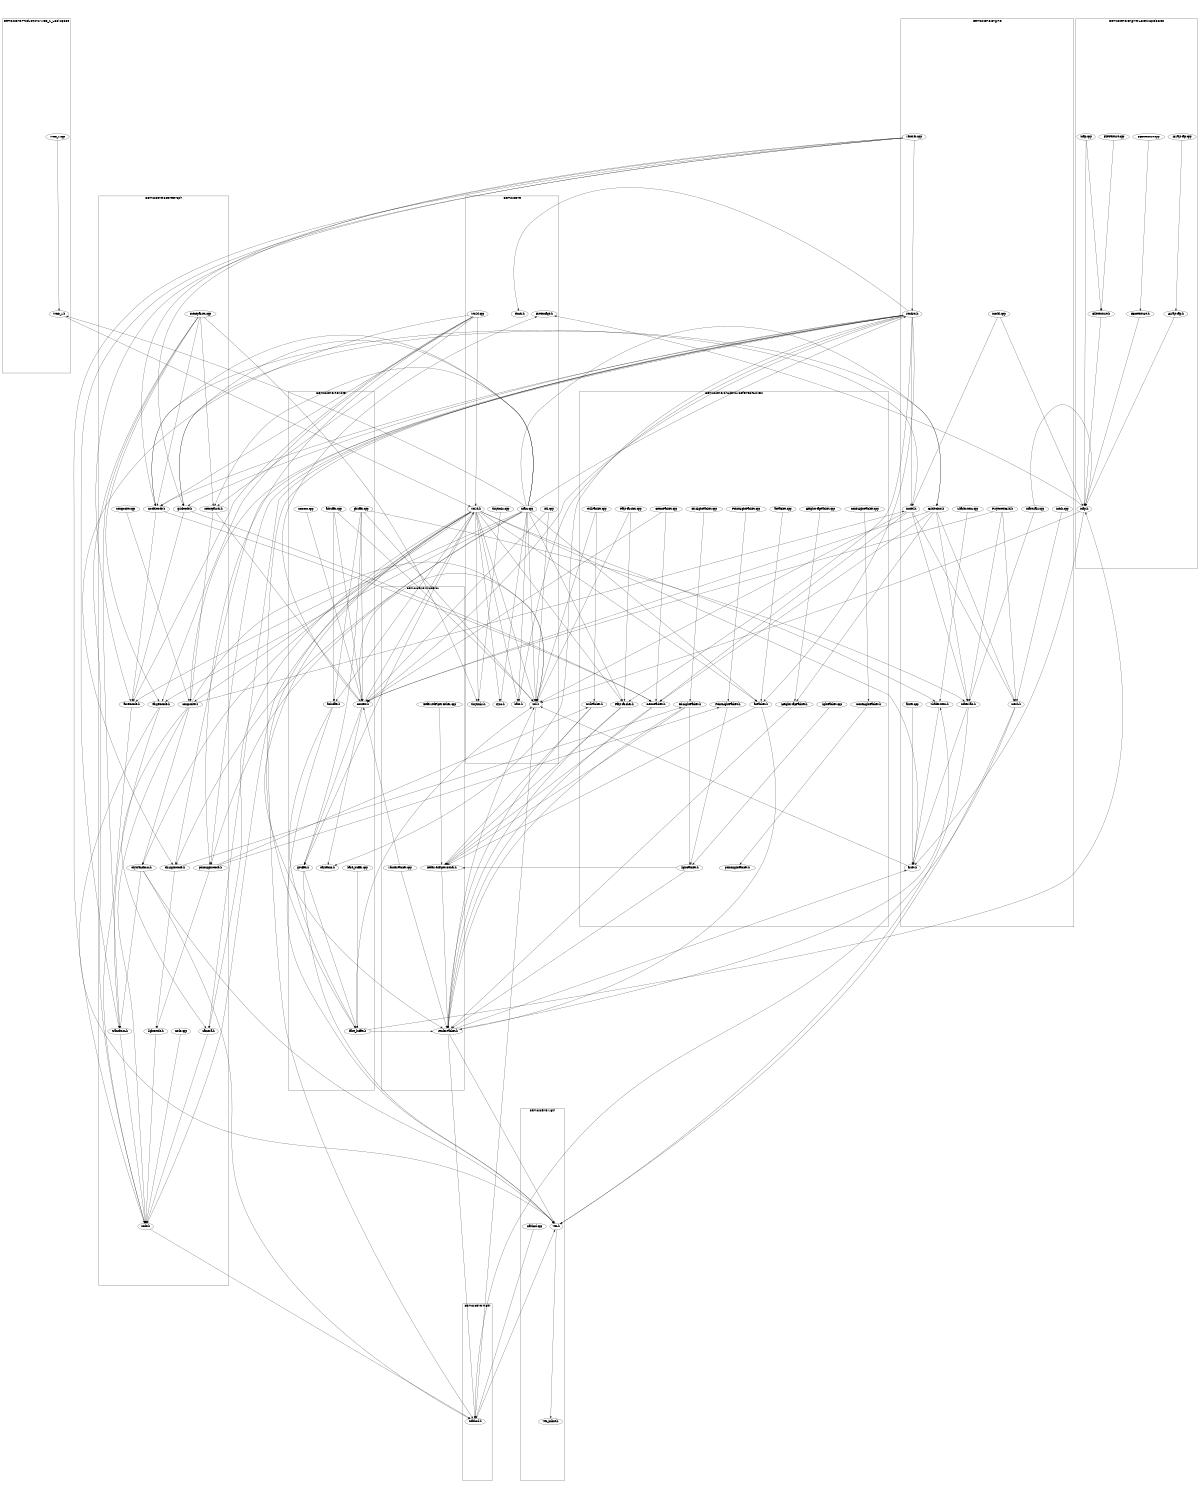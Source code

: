 digraph "source tree" {
    overlap=scale;
    size="8,10";
    ratio="fill";
    fontsize="16";
    fontname="Helvetica";
	clusterrank="local";
subgraph "clusterDemoscene" {
	label="Demoscene";
	"bass.h";
}
subgraph "clusterDemoscene" {
	label="Demoscene";
	"main.cpp";
}
subgraph "clusterDemoscene" {
	label="Demoscene";
	"sync.h";
}
subgraph "clusterDemoscene" {
	label="Demoscene";
	"main.cpp";
}
subgraph "clusterDemoscene" {
	label="Demoscene";
	"util.h";
}
subgraph "clusterDemoscene" {
	label="Demoscene";
	"main.cpp";
}
subgraph "clusterDemoscene/Engine" {
	label="Demoscene/Engine";
	"rendrer.h";
}
subgraph "clusterDemoscene" {
	label="Demoscene";
	"main.cpp";
}
subgraph "clusterDemoscene/Engine" {
	label="Demoscene/Engine";
	"GridPoints.h";
}
subgraph "clusterDemoscene" {
	label="Demoscene";
	"main.cpp";
}
subgraph "clusterDemoscene/SceneGraph" {
	label="Demoscene/SceneGraph";
	"gridNode.h";
}
subgraph "clusterDemoscene" {
	label="Demoscene";
	"main.cpp";
}
subgraph "clusterDemoscene/SceneGraph" {
	label="Demoscene/SceneGraph";
	"sceneparser.h";
}
subgraph "clusterDemoscene" {
	label="Demoscene";
	"main.cpp";
}
subgraph "clusterDemoscene/SceneGraph" {
	label="Demoscene/SceneGraph";
	"assetNode.h";
}
subgraph "clusterDemoscene" {
	label="Demoscene";
	"main.cpp";
}
subgraph "clusterDemoscene/SceneGraph" {
	label="Demoscene/SceneGraph";
	"modelNode.h";
}
subgraph "clusterDemoscene" {
	label="Demoscene";
	"main.cpp";
}
subgraph "clusterDemoscene/SceneGraph" {
	label="Demoscene/SceneGraph";
	"dirLightNode.h";
}
subgraph "clusterDemoscene" {
	label="Demoscene";
	"main.cpp";
}
subgraph "clusterDemoscene/SceneGraph" {
	label="Demoscene/SceneGraph";
	"pointLightNode.h";
}
subgraph "clusterDemoscene" {
	label="Demoscene";
	"main.cpp";
}
subgraph "clusterDemoscene/SceneGraph" {
	label="Demoscene/SceneGraph";
	"targetNode.h";
}
subgraph "clusterDemoscene" {
	label="Demoscene";
	"main.cpp";
}
subgraph "clusterDemoscene/ShaderFu/DeferredPackets" {
	label="Demoscene/ShaderFu/DeferredPackets";
	"aoPacket.h";
}
subgraph "clusterDemoscene" {
	label="Demoscene";
	"main.cpp";
}
subgraph "clusterDemoscene/ShaderFu/DeferredPackets" {
	label="Demoscene/ShaderFu/DeferredPackets";
	"RayMarcher.h";
}
subgraph "clusterDemoscene" {
	label="Demoscene";
	"main.cpp";
}
subgraph "clusterDemoscene/Productions/WCD_1_HackSpace" {
	label="Demoscene/Productions/WCD_1_HackSpace";
	"WCD_1.h";
}
subgraph "clusterDemoscene" {
	label="Demoscene";
	"main.cpp";
}
subgraph "clusterDemoscene" {
	label="Demoscene";
	"tinyxml2.h";
}
subgraph "clusterDemoscene" {
	label="Demoscene";
	"tinyxml2.cpp";
}
subgraph "clusterDemoscene" {
	label="Demoscene";
	"util.h";
}
subgraph "clusterDemoscene" {
	label="Demoscene";
	"util.cpp";
}
subgraph "clusterDemoscene/Rendrer" {
	label="Demoscene/Rendrer";
	"context.h";
}
subgraph "clusterDemoscene" {
	label="Demoscene";
	"util.cpp";
}
subgraph "clusterDemoscene/math" {
	label="Demoscene/math";
	"math3d.h";
}
subgraph "clusterDemoscene" {
	label="Demoscene";
	"util.h";
}
subgraph "clusterDemoscene" {
	label="Demoscene";
	"world.h";
}
subgraph "clusterDemoscene" {
	label="Demoscene";
	"world.cpp";
}
subgraph "clusterDemoscene/SceneGraph" {
	label="Demoscene/SceneGraph";
	"sceneparser.h";
}
subgraph "clusterDemoscene" {
	label="Demoscene";
	"world.cpp";
}
subgraph "clusterDemoscene/SceneGraph" {
	label="Demoscene/SceneGraph";
	"assetNode.h";
}
subgraph "clusterDemoscene" {
	label="Demoscene";
	"world.cpp";
}
subgraph "clusterDemoscene/SceneGraph" {
	label="Demoscene/SceneGraph";
	"modelNode.h";
}
subgraph "clusterDemoscene" {
	label="Demoscene";
	"world.cpp";
}
subgraph "clusterDemoscene/SceneGraph" {
	label="Demoscene/SceneGraph";
	"dirLightNode.h";
}
subgraph "clusterDemoscene" {
	label="Demoscene";
	"world.cpp";
}
subgraph "clusterDemoscene/SceneGraph" {
	label="Demoscene/SceneGraph";
	"pointLightNode.h";
}
subgraph "clusterDemoscene" {
	label="Demoscene";
	"world.cpp";
}
subgraph "clusterDemoscene/SceneGraph" {
	label="Demoscene/SceneGraph";
	"targetNode.h";
}
subgraph "clusterDemoscene" {
	label="Demoscene";
	"world.cpp";
}
subgraph "clusterDemoscene" {
	label="Demoscene";
	"bass.h";
}
subgraph "clusterDemoscene" {
	label="Demoscene";
	"world.h";
}
subgraph "clusterDemoscene" {
	label="Demoscene";
	"sync.h";
}
subgraph "clusterDemoscene" {
	label="Demoscene";
	"world.h";
}
subgraph "clusterDemoscene" {
	label="Demoscene";
	"util.h";
}
subgraph "clusterDemoscene" {
	label="Demoscene";
	"world.h";
}
subgraph "clusterDemoscene/Engine" {
	label="Demoscene/Engine";
	"asset.h";
}
subgraph "clusterDemoscene" {
	label="Demoscene";
	"world.h";
}
subgraph "clusterDemoscene/Rendrer" {
	label="Demoscene/Rendrer";
	"base_buffer.h";
}
subgraph "clusterDemoscene" {
	label="Demoscene";
	"world.h";
}
subgraph "clusterDemoscene/Rendrer" {
	label="Demoscene/Rendrer";
	"gbuffer.h";
}
subgraph "clusterDemoscene" {
	label="Demoscene";
	"world.h";
}
subgraph "clusterDemoscene/Rendrer" {
	label="Demoscene/Rendrer";
	"aobuffer.h";
}
subgraph "clusterDemoscene" {
	label="Demoscene";
	"world.h";
}
subgraph "clusterDemoscene/SceneGraph" {
	label="Demoscene/SceneGraph";
	"node.h";
}
subgraph "clusterDemoscene" {
	label="Demoscene";
	"world.h";
}
subgraph "clusterDemoscene/SceneGraph" {
	label="Demoscene/SceneGraph";
	"objTransform.h";
}
subgraph "clusterDemoscene" {
	label="Demoscene";
	"world.h";
}
subgraph "clusterDemoscene/SceneGraph" {
	label="Demoscene/SceneGraph";
	"camera.h";
}
subgraph "clusterDemoscene" {
	label="Demoscene";
	"world.h";
}
subgraph "clusterDemoscene/SceneGraph" {
	label="Demoscene/SceneGraph";
	"composite.h";
}
subgraph "clusterDemoscene" {
	label="Demoscene";
	"world.h";
}
subgraph "clusterDemoscene/ShaderFu" {
	label="Demoscene/ShaderFu";
	"renderPacket.h";
}
subgraph "clusterDemoscene" {
	label="Demoscene";
	"world.h";
}
subgraph "clusterDemoscene/ShaderFu/DeferredPackets" {
	label="Demoscene/ShaderFu/DeferredPackets";
	"aoPacket.h";
}
subgraph "clusterDemoscene" {
	label="Demoscene";
	"world.h";
}
subgraph "clusterDemoscene/ShaderFu/DeferredPackets" {
	label="Demoscene/ShaderFu/DeferredPackets";
	"RayMarcher.h";
}
subgraph "clusterDemoscene" {
	label="Demoscene";
	"world.h";
}
subgraph "clusterDemoscene/Engine" {
	label="Demoscene/Engine";
	"ShaderItem.h";
}
subgraph "clusterDemoscene" {
	label="Demoscene";
	"world.h";
}
subgraph "clusterDemoscene" {
	label="Demoscene";
	"tinyxml2.h";
}
subgraph "clusterDemoscene" {
	label="Demoscene";
	"world.h";
}
subgraph "clusterDemoscene/Engine" {
	label="Demoscene/Engine";
	"asset.h";
}
subgraph "clusterDemoscene/Engine" {
	label="Demoscene/Engine";
	"asset.cpp";
}
subgraph "clusterDemoscene" {
	label="Demoscene";
	"util.h";
}
subgraph "clusterDemoscene/Engine" {
	label="Demoscene/Engine";
	"asset.h";
}
subgraph "clusterDemoscene/Engine" {
	label="Demoscene/Engine";
	"mesh.h";
}
subgraph "clusterDemoscene/Engine" {
	label="Demoscene/Engine";
	"GridPoints.h";
}
subgraph "clusterDemoscene/Engine" {
	label="Demoscene/Engine";
	"materials.h";
}
subgraph "clusterDemoscene/Engine" {
	label="Demoscene/Engine";
	"GridPoints.h";
}
subgraph "clusterDemoscene/ShaderFu/DeferredPackets" {
	label="Demoscene/ShaderFu/DeferredPackets";
	"GeomPacket.h";
}
subgraph "clusterDemoscene/Engine" {
	label="Demoscene/Engine";
	"GridPoints.h";
}
subgraph "clusterDemoscene/ShaderFu/DeferredPackets" {
	label="Demoscene/ShaderFu/DeferredPackets";
	"HeightMapPacket.h";
}
subgraph "clusterDemoscene/Engine" {
	label="Demoscene/Engine";
	"GridPoints.h";
}
subgraph "clusterDemoscene/Rendrer" {
	label="Demoscene/Rendrer";
	"context.h";
}
subgraph "clusterDemoscene/Engine" {
	label="Demoscene/Engine";
	"GridPoints.h";
}
subgraph "clusterDemoscene/Engine" {
	label="Demoscene/Engine";
	"materials.h";
}
subgraph "clusterDemoscene/Engine" {
	label="Demoscene/Engine";
	"materials.cpp";
}
subgraph "clusterDemoscene/Engine/AssetMapClasses" {
	label="Demoscene/Engine/AssetMapClasses";
	"map.h";
}
subgraph "clusterDemoscene/Engine" {
	label="Demoscene/Engine";
	"materials.cpp";
}
subgraph "clusterDemoscene/Engine" {
	label="Demoscene/Engine";
	"asset.h";
}
subgraph "clusterDemoscene/Engine" {
	label="Demoscene/Engine";
	"materials.h";
}
subgraph "clusterDemoscene/Math" {
	label="Demoscene/Math";
	"vec.h";
}
subgraph "clusterDemoscene/Engine" {
	label="Demoscene/Engine";
	"materials.h";
}
subgraph "clusterDemoscene/Engine" {
	label="Demoscene/Engine";
	"mesh.h";
}
subgraph "clusterDemoscene/Engine" {
	label="Demoscene/Engine";
	"mesh.cpp";
}
subgraph "clusterDemoscene/Math" {
	label="Demoscene/Math";
	"vec.h";
}
subgraph "clusterDemoscene/Engine" {
	label="Demoscene/Engine";
	"mesh.h";
}
subgraph "clusterDemoscene/Math" {
	label="Demoscene/Math";
	"math3d.h";
}
subgraph "clusterDemoscene/Engine" {
	label="Demoscene/Engine";
	"mesh.h";
}
subgraph "clusterDemoscene/Engine" {
	label="Demoscene/Engine";
	"model.h";
}
subgraph "clusterDemoscene/Engine" {
	label="Demoscene/Engine";
	"model.cpp";
}
subgraph "clusterDemoscene/Engine/AssetMapClasses" {
	label="Demoscene/Engine/AssetMapClasses";
	"map.h";
}
subgraph "clusterDemoscene/Engine" {
	label="Demoscene/Engine";
	"model.cpp";
}
subgraph "clusterDemoscene/Engine" {
	label="Demoscene/Engine";
	"mesh.h";
}
subgraph "clusterDemoscene/Engine" {
	label="Demoscene/Engine";
	"model.h";
}
subgraph "clusterDemoscene/Engine" {
	label="Demoscene/Engine";
	"materials.h";
}
subgraph "clusterDemoscene/Engine" {
	label="Demoscene/Engine";
	"model.h";
}
subgraph "clusterDemoscene/ShaderFu/DeferredPackets" {
	label="Demoscene/ShaderFu/DeferredPackets";
	"GeomPacket.h";
}
subgraph "clusterDemoscene/Engine" {
	label="Demoscene/Engine";
	"model.h";
}
subgraph "clusterDemoscene" {
	label="Demoscene";
	"util.h";
}
subgraph "clusterDemoscene/Engine" {
	label="Demoscene/Engine";
	"model.h";
}
subgraph "clusterDemoscene/Engine" {
	label="Demoscene/Engine";
	"mesh.h";
}
subgraph "clusterDemoscene/Engine" {
	label="Demoscene/Engine";
	"ProjectedGrid.h";
}
subgraph "clusterDemoscene/Engine" {
	label="Demoscene/Engine";
	"materials.h";
}
subgraph "clusterDemoscene/Engine" {
	label="Demoscene/Engine";
	"ProjectedGrid.h";
}
subgraph "clusterDemoscene/Rendrer" {
	label="Demoscene/Rendrer";
	"context.h";
}
subgraph "clusterDemoscene/Engine" {
	label="Demoscene/Engine";
	"ProjectedGrid.h";
}
subgraph "clusterDemoscene/Engine" {
	label="Demoscene/Engine";
	"rendrer.h";
}
subgraph "clusterDemoscene/Engine" {
	label="Demoscene/Engine";
	"rendrer.cpp";
}
subgraph "clusterDemoscene/SceneGraph" {
	label="Demoscene/SceneGraph";
	"node.h";
}
subgraph "clusterDemoscene/Engine" {
	label="Demoscene/Engine";
	"rendrer.cpp";
}
subgraph "clusterDemoscene/SceneGraph" {
	label="Demoscene/SceneGraph";
	"transform.h";
}
subgraph "clusterDemoscene/Engine" {
	label="Demoscene/Engine";
	"rendrer.cpp";
}
subgraph "clusterDemoscene/SceneGraph" {
	label="Demoscene/SceneGraph";
	"assetNode.h";
}
subgraph "clusterDemoscene/Engine" {
	label="Demoscene/Engine";
	"rendrer.cpp";
}
subgraph "clusterDemoscene/SceneGraph" {
	label="Demoscene/SceneGraph";
	"modelNode.h";
}
subgraph "clusterDemoscene/Engine" {
	label="Demoscene/Engine";
	"rendrer.cpp";
}
subgraph "clusterDemoscene/SceneGraph" {
	label="Demoscene/SceneGraph";
	"gridNode.h";
}
subgraph "clusterDemoscene/Engine" {
	label="Demoscene/Engine";
	"rendrer.cpp";
}
subgraph "clusterDemoscene/SceneGraph" {
	label="Demoscene/SceneGraph";
	"composite.h";
}
subgraph "clusterDemoscene/Engine" {
	label="Demoscene/Engine";
	"rendrer.h";
}
subgraph "clusterDemoscene/SceneGraph" {
	label="Demoscene/SceneGraph";
	"camera.h";
}
subgraph "clusterDemoscene/Engine" {
	label="Demoscene/Engine";
	"rendrer.h";
}
subgraph "clusterDemoscene/Math" {
	label="Demoscene/Math";
	"math3d.h";
}
subgraph "clusterDemoscene/Engine" {
	label="Demoscene/Engine";
	"rendrer.h";
}
subgraph "clusterDemoscene/Rendrer" {
	label="Demoscene/Rendrer";
	"context.h";
}
subgraph "clusterDemoscene/Engine" {
	label="Demoscene/Engine";
	"rendrer.h";
}
subgraph "clusterDemoscene/Rendrer" {
	label="Demoscene/Rendrer";
	"callbacks.h";
}
subgraph "clusterDemoscene/Engine" {
	label="Demoscene/Engine";
	"rendrer.h";
}
subgraph "clusterDemoscene/SceneGraph" {
	label="Demoscene/SceneGraph";
	"modelNode.h";
}
subgraph "clusterDemoscene/Engine" {
	label="Demoscene/Engine";
	"rendrer.h";
}
subgraph "clusterDemoscene/SceneGraph" {
	label="Demoscene/SceneGraph";
	"gridNode.h";
}
subgraph "clusterDemoscene/Engine" {
	label="Demoscene/Engine";
	"rendrer.h";
}
subgraph "clusterDemoscene/SceneGraph" {
	label="Demoscene/SceneGraph";
	"pointLightNode.h";
}
subgraph "clusterDemoscene/Engine" {
	label="Demoscene/Engine";
	"rendrer.h";
}
subgraph "clusterDemoscene/SceneGraph" {
	label="Demoscene/SceneGraph";
	"dirLightNode.h";
}
subgraph "clusterDemoscene/Engine" {
	label="Demoscene/Engine";
	"rendrer.h";
}
subgraph "clusterDemoscene/Engine" {
	label="Demoscene/Engine";
	"model.h";
}
subgraph "clusterDemoscene/Engine" {
	label="Demoscene/Engine";
	"rendrer.h";
}
subgraph "clusterDemoscene" {
	label="Demoscene";
	"bass.h";
}
subgraph "clusterDemoscene/Engine" {
	label="Demoscene/Engine";
	"rendrer.h";
}
subgraph "clusterDemoscene" {
	label="Demoscene";
	"Timer.h";
}
subgraph "clusterDemoscene/Engine" {
	label="Demoscene/Engine";
	"rendrer.h";
}
subgraph "clusterDemoscene/ShaderFu/DeferredPackets" {
	label="Demoscene/ShaderFu/DeferredPackets";
	"aoPacket.h";
}
subgraph "clusterDemoscene/Engine" {
	label="Demoscene/Engine";
	"rendrer.h";
}
subgraph "clusterDemoscene/ShaderFu/DeferredPackets" {
	label="Demoscene/ShaderFu/DeferredPackets";
	"RayMarcher.h";
}
subgraph "clusterDemoscene/Engine" {
	label="Demoscene/Engine";
	"rendrer.h";
}
subgraph "clusterDemoscene/Engine" {
	label="Demoscene/Engine";
	"ShaderItem.h";
}
subgraph "clusterDemoscene/Engine" {
	label="Demoscene/Engine";
	"ShaderItem.cpp";
}
subgraph "clusterDemoscene/Engine" {
	label="Demoscene/Engine";
	"asset.h";
}
subgraph "clusterDemoscene/Engine" {
	label="Demoscene/Engine";
	"ShaderItem.h";
}
subgraph "clusterDemoscene/Engine/AssetMapClasses" {
	label="Demoscene/Engine/AssetMapClasses";
	"ArrayMap.h";
}
subgraph "clusterDemoscene/Engine/AssetMapClasses" {
	label="Demoscene/Engine/AssetMapClasses";
	"ArrayMap.cpp";
}
subgraph "clusterDemoscene/Engine/AssetMapClasses" {
	label="Demoscene/Engine/AssetMapClasses";
	"map.h";
}
subgraph "clusterDemoscene/Engine/AssetMapClasses" {
	label="Demoscene/Engine/AssetMapClasses";
	"ArrayMap.h";
}
subgraph "clusterDemoscene/Engine/AssetMapClasses" {
	label="Demoscene/Engine/AssetMapClasses";
	"FBOTexture.h";
}
subgraph "clusterDemoscene/Engine/AssetMapClasses" {
	label="Demoscene/Engine/AssetMapClasses";
	"FBOTexture.cpp";
}
subgraph "clusterDemoscene/Engine/AssetMapClasses" {
	label="Demoscene/Engine/AssetMapClasses";
	"map.h";
}
subgraph "clusterDemoscene/Engine/AssetMapClasses" {
	label="Demoscene/Engine/AssetMapClasses";
	"FBOTexture.h";
}
subgraph "clusterDemoscene/Engine/AssetMapClasses" {
	label="Demoscene/Engine/AssetMapClasses";
	"FileTexture.h";
}
subgraph "clusterDemoscene/Engine/AssetMapClasses" {
	label="Demoscene/Engine/AssetMapClasses";
	"FileTexture.cpp";
}
subgraph "clusterDemoscene/Engine/AssetMapClasses" {
	label="Demoscene/Engine/AssetMapClasses";
	"map.h";
}
subgraph "clusterDemoscene/Engine/AssetMapClasses" {
	label="Demoscene/Engine/AssetMapClasses";
	"FileTexture.h";
}
subgraph "clusterDemoscene/Engine/AssetMapClasses" {
	label="Demoscene/Engine/AssetMapClasses";
	"map.h";
}
subgraph "clusterDemoscene/Engine/AssetMapClasses" {
	label="Demoscene/Engine/AssetMapClasses";
	"map.cpp";
}
subgraph "clusterDemoscene/Engine/AssetMapClasses" {
	label="Demoscene/Engine/AssetMapClasses";
	"FileTexture.h";
}
subgraph "clusterDemoscene/Engine/AssetMapClasses" {
	label="Demoscene/Engine/AssetMapClasses";
	"map.cpp";
}
subgraph "clusterDemoscene/Engine" {
	label="Demoscene/Engine";
	"asset.h";
}
subgraph "clusterDemoscene/Engine/AssetMapClasses" {
	label="Demoscene/Engine/AssetMapClasses";
	"map.h";
}
subgraph "clusterDemoscene" {
	label="Demoscene";
	"FreeImage.h";
}
subgraph "clusterDemoscene/Engine/AssetMapClasses" {
	label="Demoscene/Engine/AssetMapClasses";
	"map.h";
}
subgraph "clusterDemoscene" {
	label="Demoscene";
	"util.h";
}
subgraph "clusterDemoscene/Engine/AssetMapClasses" {
	label="Demoscene/Engine/AssetMapClasses";
	"map.h";
}
subgraph "clusterDemoscene/Math" {
	label="Demoscene/Math";
	"math3d.h";
}
subgraph "clusterDemoscene/Math" {
	label="Demoscene/Math";
	"math3d.cpp";
}
subgraph "clusterDemoscene/Math" {
	label="Demoscene/Math";
	"vec.h";
}
subgraph "clusterDemoscene/Math" {
	label="Demoscene/Math";
	"math3d.h";
}
subgraph "clusterDemoscene/Math" {
	label="Demoscene/Math";
	"vec_inline.h";
}
subgraph "clusterDemoscene/Math" {
	label="Demoscene/Math";
	"vec.h";
}
subgraph "clusterDemoscene/Productions/WCD_1_HackSpace" {
	label="Demoscene/Productions/WCD_1_HackSpace";
	"WCD_1.h";
}
subgraph "clusterDemoscene/Productions/WCD_1_HackSpace" {
	label="Demoscene/Productions/WCD_1_HackSpace";
	"WCD_1.cpp";
}
subgraph "clusterDemoscene" {
	label="Demoscene";
	"world.h";
}
subgraph "clusterDemoscene/Productions/WCD_1_HackSpace" {
	label="Demoscene/Productions/WCD_1_HackSpace";
	"WCD_1.h";
}
subgraph "clusterDemoscene" {
	label="Demoscene";
	"util.h";
}
subgraph "clusterDemoscene/Rendrer" {
	label="Demoscene/Rendrer";
	"aobuffer.cpp";
}
subgraph "clusterDemoscene/Rendrer" {
	label="Demoscene/Rendrer";
	"context.h";
}
subgraph "clusterDemoscene/Rendrer" {
	label="Demoscene/Rendrer";
	"aobuffer.cpp";
}
subgraph "clusterDemoscene/Rendrer" {
	label="Demoscene/Rendrer";
	"aobuffer.h";
}
subgraph "clusterDemoscene/Rendrer" {
	label="Demoscene/Rendrer";
	"aobuffer.cpp";
}
subgraph "clusterDemoscene/Math" {
	label="Demoscene/Math";
	"vec.h";
}
subgraph "clusterDemoscene/Rendrer" {
	label="Demoscene/Rendrer";
	"aobuffer.h";
}
subgraph "clusterDemoscene/Rendrer" {
	label="Demoscene/Rendrer";
	"base_buffer.h";
}
subgraph "clusterDemoscene/Rendrer" {
	label="Demoscene/Rendrer";
	"aobuffer.h";
}
subgraph "clusterDemoscene/Rendrer" {
	label="Demoscene/Rendrer";
	"base_buffer.h";
}
subgraph "clusterDemoscene/Rendrer" {
	label="Demoscene/Rendrer";
	"base_buffer.cpp";
}
subgraph "clusterDemoscene/Engine/AssetMapClasses" {
	label="Demoscene/Engine/AssetMapClasses";
	"map.h";
}
subgraph "clusterDemoscene/Rendrer" {
	label="Demoscene/Rendrer";
	"base_buffer.h";
}
subgraph "clusterDemoscene" {
	label="Demoscene";
	"util.h";
}
subgraph "clusterDemoscene/Rendrer" {
	label="Demoscene/Rendrer";
	"base_buffer.h";
}
subgraph "clusterDemoscene/ShaderFu" {
	label="Demoscene/ShaderFu";
	"renderPacket.h";
}
subgraph "clusterDemoscene/Rendrer" {
	label="Demoscene/Rendrer";
	"base_buffer.h";
}
subgraph "clusterDemoscene/Rendrer" {
	label="Demoscene/Rendrer";
	"context.h";
}
subgraph "clusterDemoscene/Rendrer" {
	label="Demoscene/Rendrer";
	"context.cpp";
}
subgraph "clusterDemoscene" {
	label="Demoscene";
	"util.h";
}
subgraph "clusterDemoscene/Rendrer" {
	label="Demoscene/Rendrer";
	"context.h";
}
subgraph "clusterDemoscene" {
	label="Demoscene";
	"world.h";
}
subgraph "clusterDemoscene/Rendrer" {
	label="Demoscene/Rendrer";
	"context.h";
}
subgraph "clusterDemoscene/Rendrer" {
	label="Demoscene/Rendrer";
	"gbuffer.h";
}
subgraph "clusterDemoscene/Rendrer" {
	label="Demoscene/Rendrer";
	"context.h";
}
subgraph "clusterDemoscene/Rendrer" {
	label="Demoscene/Rendrer";
	"callbacks.h";
}
subgraph "clusterDemoscene/Rendrer" {
	label="Demoscene/Rendrer";
	"context.h";
}
subgraph "clusterDemoscene" {
	label="Demoscene";
	"FreeImage.h";
}
subgraph "clusterDemoscene/Rendrer" {
	label="Demoscene/Rendrer";
	"context.h";
}
subgraph "clusterDemoscene/Rendrer" {
	label="Demoscene/Rendrer";
	"context.h";
}
subgraph "clusterDemoscene/Rendrer" {
	label="Demoscene/Rendrer";
	"gbuffer.cpp";
}
subgraph "clusterDemoscene" {
	label="Demoscene";
	"util.h";
}
subgraph "clusterDemoscene/Rendrer" {
	label="Demoscene/Rendrer";
	"gbuffer.cpp";
}
subgraph "clusterDemoscene/Rendrer" {
	label="Demoscene/Rendrer";
	"gbuffer.h";
}
subgraph "clusterDemoscene/Rendrer" {
	label="Demoscene/Rendrer";
	"gbuffer.cpp";
}
subgraph "clusterDemoscene/Engine" {
	label="Demoscene/Engine";
	"materials.h";
}
subgraph "clusterDemoscene/Rendrer" {
	label="Demoscene/Rendrer";
	"gbuffer.cpp";
}
subgraph "clusterDemoscene/Rendrer" {
	label="Demoscene/Rendrer";
	"aobuffer.h";
}
subgraph "clusterDemoscene/Rendrer" {
	label="Demoscene/Rendrer";
	"gbuffer.cpp";
}
subgraph "clusterDemoscene/Rendrer" {
	label="Demoscene/Rendrer";
	"base_buffer.h";
}
subgraph "clusterDemoscene/Rendrer" {
	label="Demoscene/Rendrer";
	"gbuffer.h";
}
subgraph "clusterDemoscene/Math" {
	label="Demoscene/Math";
	"vec.h";
}
subgraph "clusterDemoscene/Rendrer" {
	label="Demoscene/Rendrer";
	"gbuffer.h";
}
subgraph "clusterDemoscene/SceneGraph" {
	label="Demoscene/SceneGraph";
	"node.h";
}
subgraph "clusterDemoscene/SceneGraph" {
	label="Demoscene/SceneGraph";
	"assetNode.h";
}
subgraph "clusterDemoscene/SceneGraph" {
	label="Demoscene/SceneGraph";
	"node.h";
}
subgraph "clusterDemoscene/SceneGraph" {
	label="Demoscene/SceneGraph";
	"camera.h";
}
subgraph "clusterDemoscene/SceneGraph" {
	label="Demoscene/SceneGraph";
	"composite.h";
}
subgraph "clusterDemoscene/SceneGraph" {
	label="Demoscene/SceneGraph";
	"composite.cpp";
}
subgraph "clusterDemoscene/SceneGraph" {
	label="Demoscene/SceneGraph";
	"node.h";
}
subgraph "clusterDemoscene/SceneGraph" {
	label="Demoscene/SceneGraph";
	"composite.h";
}
subgraph "clusterDemoscene/SceneGraph" {
	label="Demoscene/SceneGraph";
	"objTransform.h";
}
subgraph "clusterDemoscene/SceneGraph" {
	label="Demoscene/SceneGraph";
	"composite.h";
}
subgraph "clusterDemoscene/Engine" {
	label="Demoscene/Engine";
	"model.h";
}
subgraph "clusterDemoscene/SceneGraph" {
	label="Demoscene/SceneGraph";
	"composite.h";
}
subgraph "clusterDemoscene" {
	label="Demoscene";
	"util.h";
}
subgraph "clusterDemoscene/SceneGraph" {
	label="Demoscene/SceneGraph";
	"composite.h";
}
subgraph "clusterDemoscene/SceneGraph" {
	label="Demoscene/SceneGraph";
	"camera.h";
}
subgraph "clusterDemoscene/SceneGraph" {
	label="Demoscene/SceneGraph";
	"composite.h";
}
subgraph "clusterDemoscene/SceneGraph" {
	label="Demoscene/SceneGraph";
	"lightNode.h";
}
subgraph "clusterDemoscene/SceneGraph" {
	label="Demoscene/SceneGraph";
	"dirLightNode.h";
}
subgraph "clusterDemoscene/ShaderFu/DeferredPackets" {
	label="Demoscene/ShaderFu/DeferredPackets";
	"DirLightPacket.h";
}
subgraph "clusterDemoscene/SceneGraph" {
	label="Demoscene/SceneGraph";
	"dirLightNode.h";
}
subgraph "clusterDemoscene/SceneGraph" {
	label="Demoscene/SceneGraph";
	"assetNode.h";
}
subgraph "clusterDemoscene/SceneGraph" {
	label="Demoscene/SceneGraph";
	"gridNode.h";
}
subgraph "clusterDemoscene/Engine" {
	label="Demoscene/Engine";
	"GridPoints.h";
}
subgraph "clusterDemoscene/SceneGraph" {
	label="Demoscene/SceneGraph";
	"gridNode.h";
}
subgraph "clusterDemoscene/ShaderFu/DeferredPackets" {
	label="Demoscene/ShaderFu/DeferredPackets";
	"GeomPacket.h";
}
subgraph "clusterDemoscene/SceneGraph" {
	label="Demoscene/SceneGraph";
	"gridNode.h";
}
subgraph "clusterDemoscene/SceneGraph" {
	label="Demoscene/SceneGraph";
	"node.h";
}
subgraph "clusterDemoscene/SceneGraph" {
	label="Demoscene/SceneGraph";
	"lightNode.h";
}
subgraph "clusterDemoscene/SceneGraph" {
	label="Demoscene/SceneGraph";
	"assetNode.h";
}
subgraph "clusterDemoscene/SceneGraph" {
	label="Demoscene/SceneGraph";
	"modelNode.h";
}
subgraph "clusterDemoscene/Engine" {
	label="Demoscene/Engine";
	"model.h";
}
subgraph "clusterDemoscene/SceneGraph" {
	label="Demoscene/SceneGraph";
	"modelNode.h";
}
subgraph "clusterDemoscene/ShaderFu/DeferredPackets" {
	label="Demoscene/ShaderFu/DeferredPackets";
	"GeomPacket.h";
}
subgraph "clusterDemoscene/SceneGraph" {
	label="Demoscene/SceneGraph";
	"modelNode.h";
}
subgraph "clusterDemoscene/SceneGraph" {
	label="Demoscene/SceneGraph";
	"node.h";
}
subgraph "clusterDemoscene/SceneGraph" {
	label="Demoscene/SceneGraph";
	"node.cpp";
}
subgraph "clusterDemoscene/Math" {
	label="Demoscene/Math";
	"math3d.h";
}
subgraph "clusterDemoscene/SceneGraph" {
	label="Demoscene/SceneGraph";
	"node.h";
}
subgraph "clusterDemoscene/Math" {
	label="Demoscene/Math";
	"math3d.h";
}
subgraph "clusterDemoscene/SceneGraph" {
	label="Demoscene/SceneGraph";
	"objTransform.h";
}
subgraph "clusterDemoscene/SceneGraph" {
	label="Demoscene/SceneGraph";
	"transform.h";
}
subgraph "clusterDemoscene/SceneGraph" {
	label="Demoscene/SceneGraph";
	"objTransform.h";
}
subgraph "clusterDemoscene/Math" {
	label="Demoscene/Math";
	"vec.h";
}
subgraph "clusterDemoscene/SceneGraph" {
	label="Demoscene/SceneGraph";
	"objTransform.h";
}
subgraph "clusterDemoscene/SceneGraph" {
	label="Demoscene/SceneGraph";
	"lightNode.h";
}
subgraph "clusterDemoscene/SceneGraph" {
	label="Demoscene/SceneGraph";
	"pointLightNode.h";
}
subgraph "clusterDemoscene/ShaderFu/DeferredPackets" {
	label="Demoscene/ShaderFu/DeferredPackets";
	"PointLightPacket.h";
}
subgraph "clusterDemoscene/SceneGraph" {
	label="Demoscene/SceneGraph";
	"pointLightNode.h";
}
subgraph "clusterDemoscene/ShaderFu/DeferredPackets" {
	label="Demoscene/ShaderFu/DeferredPackets";
	"NullPacket.h";
}
subgraph "clusterDemoscene/SceneGraph" {
	label="Demoscene/SceneGraph";
	"pointLightNode.h";
}
subgraph "clusterDemoscene/SceneGraph" {
	label="Demoscene/SceneGraph";
	"sceneparser.h";
}
subgraph "clusterDemoscene/SceneGraph" {
	label="Demoscene/SceneGraph";
	"sceneparser.cpp";
}
subgraph "clusterDemoscene/SceneGraph" {
	label="Demoscene/SceneGraph";
	"node.h";
}
subgraph "clusterDemoscene/SceneGraph" {
	label="Demoscene/SceneGraph";
	"sceneparser.cpp";
}
subgraph "clusterDemoscene/SceneGraph" {
	label="Demoscene/SceneGraph";
	"transform.h";
}
subgraph "clusterDemoscene/SceneGraph" {
	label="Demoscene/SceneGraph";
	"sceneparser.cpp";
}
subgraph "clusterDemoscene/SceneGraph" {
	label="Demoscene/SceneGraph";
	"targetNode.h";
}
subgraph "clusterDemoscene/SceneGraph" {
	label="Demoscene/SceneGraph";
	"sceneparser.cpp";
}
subgraph "clusterDemoscene/SceneGraph" {
	label="Demoscene/SceneGraph";
	"modelNode.h";
}
subgraph "clusterDemoscene/SceneGraph" {
	label="Demoscene/SceneGraph";
	"sceneparser.cpp";
}
subgraph "clusterDemoscene" {
	label="Demoscene";
	"tinyxml2.h";
}
subgraph "clusterDemoscene/SceneGraph" {
	label="Demoscene/SceneGraph";
	"sceneparser.cpp";
}
subgraph "clusterDemoscene/Rendrer" {
	label="Demoscene/Rendrer";
	"context.h";
}
subgraph "clusterDemoscene/SceneGraph" {
	label="Demoscene/SceneGraph";
	"sceneparser.h";
}
subgraph "clusterDemoscene/SceneGraph" {
	label="Demoscene/SceneGraph";
	"composite.h";
}
subgraph "clusterDemoscene/SceneGraph" {
	label="Demoscene/SceneGraph";
	"sceneparser.h";
}
subgraph "clusterDemoscene/SceneGraph" {
	label="Demoscene/SceneGraph";
	"transform.h";
}
subgraph "clusterDemoscene/SceneGraph" {
	label="Demoscene/SceneGraph";
	"targetNode.h";
}
subgraph "clusterDemoscene/Math" {
	label="Demoscene/Math";
	"vec.h";
}
subgraph "clusterDemoscene/SceneGraph" {
	label="Demoscene/SceneGraph";
	"targetNode.h";
}
subgraph "clusterDemoscene/SceneGraph" {
	label="Demoscene/SceneGraph";
	"node.h";
}
subgraph "clusterDemoscene/SceneGraph" {
	label="Demoscene/SceneGraph";
	"transform.h";
}
subgraph "clusterDemoscene/ShaderFu" {
	label="Demoscene/ShaderFu";
	"DeferredPipeMother.h";
}
subgraph "clusterDemoscene/ShaderFu" {
	label="Demoscene/ShaderFu";
	"DeferredPipeMother.cpp";
}
subgraph "clusterDemoscene/ShaderFu" {
	label="Demoscene/ShaderFu";
	"renderPacket.h";
}
subgraph "clusterDemoscene/ShaderFu" {
	label="Demoscene/ShaderFu";
	"DeferredPipeMother.h";
}
subgraph "clusterDemoscene/ShaderFu" {
	label="Demoscene/ShaderFu";
	"renderPacket.h";
}
subgraph "clusterDemoscene/ShaderFu" {
	label="Demoscene/ShaderFu";
	"renderPacket.cpp";
}
subgraph "clusterDemoscene/Rendrer" {
	label="Demoscene/Rendrer";
	"context.h";
}
subgraph "clusterDemoscene/ShaderFu" {
	label="Demoscene/ShaderFu";
	"renderPacket.cpp";
}
subgraph "clusterDemoscene/Math" {
	label="Demoscene/Math";
	"vec.h";
}
subgraph "clusterDemoscene/ShaderFu" {
	label="Demoscene/ShaderFu";
	"renderPacket.h";
}
subgraph "clusterDemoscene/Engine" {
	label="Demoscene/Engine";
	"asset.h";
}
subgraph "clusterDemoscene/ShaderFu" {
	label="Demoscene/ShaderFu";
	"renderPacket.h";
}
subgraph "clusterDemoscene/Math" {
	label="Demoscene/Math";
	"math3d.h";
}
subgraph "clusterDemoscene/ShaderFu" {
	label="Demoscene/ShaderFu";
	"renderPacket.h";
}
subgraph "clusterDemoscene" {
	label="Demoscene";
	"util.h";
}
subgraph "clusterDemoscene/ShaderFu" {
	label="Demoscene/ShaderFu";
	"renderPacket.h";
}
subgraph "clusterDemoscene/Engine" {
	label="Demoscene/Engine";
	"ShaderItem.h";
}
subgraph "clusterDemoscene/ShaderFu" {
	label="Demoscene/ShaderFu";
	"renderPacket.h";
}
subgraph "clusterDemoscene/ShaderFu/DeferredPackets" {
	label="Demoscene/ShaderFu/DeferredPackets";
	"aoPacket.h";
}
subgraph "clusterDemoscene/ShaderFu/DeferredPackets" {
	label="Demoscene/ShaderFu/DeferredPackets";
	"aoPacket.cpp";
}
subgraph "clusterDemoscene/ShaderFu" {
	label="Demoscene/ShaderFu";
	"renderPacket.h";
}
subgraph "clusterDemoscene/ShaderFu/DeferredPackets" {
	label="Demoscene/ShaderFu/DeferredPackets";
	"aoPacket.h";
}
subgraph "clusterDemoscene/ShaderFu" {
	label="Demoscene/ShaderFu";
	"DeferredPipeMother.h";
}
subgraph "clusterDemoscene/ShaderFu/DeferredPackets" {
	label="Demoscene/ShaderFu/DeferredPackets";
	"aoPacket.h";
}
subgraph "clusterDemoscene/ShaderFu/DeferredPackets" {
	label="Demoscene/ShaderFu/DeferredPackets";
	"ConeLightPacket.h";
}
subgraph "clusterDemoscene/ShaderFu/DeferredPackets" {
	label="Demoscene/ShaderFu/DeferredPackets";
	"ConeLightPacket.cpp";
}
subgraph "clusterDemoscene/ShaderFu/DeferredPackets" {
	label="Demoscene/ShaderFu/DeferredPackets";
	"pointLightPacket.h";
}
subgraph "clusterDemoscene/ShaderFu/DeferredPackets" {
	label="Demoscene/ShaderFu/DeferredPackets";
	"ConeLightPacket.h";
}
subgraph "clusterDemoscene/ShaderFu/DeferredPackets" {
	label="Demoscene/ShaderFu/DeferredPackets";
	"DirLightPacket.h";
}
subgraph "clusterDemoscene/ShaderFu/DeferredPackets" {
	label="Demoscene/ShaderFu/DeferredPackets";
	"DirLightPacket.cpp";
}
subgraph "clusterDemoscene/ShaderFu" {
	label="Demoscene/ShaderFu";
	"renderPacket.h";
}
subgraph "clusterDemoscene/ShaderFu/DeferredPackets" {
	label="Demoscene/ShaderFu/DeferredPackets";
	"DirLightPacket.h";
}
subgraph "clusterDemoscene/ShaderFu" {
	label="Demoscene/ShaderFu";
	"DeferredPipeMother.h";
}
subgraph "clusterDemoscene/ShaderFu/DeferredPackets" {
	label="Demoscene/ShaderFu/DeferredPackets";
	"DirLightPacket.h";
}
subgraph "clusterDemoscene/ShaderFu/DeferredPackets" {
	label="Demoscene/ShaderFu/DeferredPackets";
	"lightPacket.h";
}
subgraph "clusterDemoscene/ShaderFu/DeferredPackets" {
	label="Demoscene/ShaderFu/DeferredPackets";
	"DirLightPacket.h";
}
subgraph "clusterDemoscene/ShaderFu/DeferredPackets" {
	label="Demoscene/ShaderFu/DeferredPackets";
	"GeomPacket.h";
}
subgraph "clusterDemoscene/ShaderFu/DeferredPackets" {
	label="Demoscene/ShaderFu/DeferredPackets";
	"GeomPacket.cpp";
}
subgraph "clusterDemoscene/Rendrer" {
	label="Demoscene/Rendrer";
	"context.h";
}
subgraph "clusterDemoscene/ShaderFu/DeferredPackets" {
	label="Demoscene/ShaderFu/DeferredPackets";
	"GeomPacket.cpp";
}
subgraph "clusterDemoscene/ShaderFu" {
	label="Demoscene/ShaderFu";
	"renderPacket.h";
}
subgraph "clusterDemoscene/ShaderFu/DeferredPackets" {
	label="Demoscene/ShaderFu/DeferredPackets";
	"GeomPacket.h";
}
subgraph "clusterDemoscene/ShaderFu" {
	label="Demoscene/ShaderFu";
	"DeferredPipeMother.h";
}
subgraph "clusterDemoscene/ShaderFu/DeferredPackets" {
	label="Demoscene/ShaderFu/DeferredPackets";
	"GeomPacket.h";
}
subgraph "clusterDemoscene/ShaderFu/DeferredPackets" {
	label="Demoscene/ShaderFu/DeferredPackets";
	"HeightMapPacket.h";
}
subgraph "clusterDemoscene/ShaderFu/DeferredPackets" {
	label="Demoscene/ShaderFu/DeferredPackets";
	"HeightMapPacket.cpp";
}
subgraph "clusterDemoscene/ShaderFu" {
	label="Demoscene/ShaderFu";
	"renderPacket.h";
}
subgraph "clusterDemoscene/ShaderFu/DeferredPackets" {
	label="Demoscene/ShaderFu/DeferredPackets";
	"HeightMapPacket.h";
}
subgraph "clusterDemoscene/ShaderFu/DeferredPackets" {
	label="Demoscene/ShaderFu/DeferredPackets";
	"lightPacket.h";
}
subgraph "clusterDemoscene/ShaderFu/DeferredPackets" {
	label="Demoscene/ShaderFu/DeferredPackets";
	"lightPacket.cpp";
}
subgraph "clusterDemoscene/ShaderFu" {
	label="Demoscene/ShaderFu";
	"renderPacket.h";
}
subgraph "clusterDemoscene/ShaderFu/DeferredPackets" {
	label="Demoscene/ShaderFu/DeferredPackets";
	"lightPacket.h";
}
subgraph "clusterDemoscene/ShaderFu" {
	label="Demoscene/ShaderFu";
	"DeferredPipeMother.h";
}
subgraph "clusterDemoscene/ShaderFu/DeferredPackets" {
	label="Demoscene/ShaderFu/DeferredPackets";
	"lightPacket.h";
}
subgraph "clusterDemoscene" {
	label="Demoscene";
	"util.h";
}
subgraph "clusterDemoscene/ShaderFu/DeferredPackets" {
	label="Demoscene/ShaderFu/DeferredPackets";
	"NullPacket.cpp";
}
subgraph "clusterDemoscene/ShaderFu/DeferredPackets" {
	label="Demoscene/ShaderFu/DeferredPackets";
	"NullPacket.h";
}
subgraph "clusterDemoscene/ShaderFu/DeferredPackets" {
	label="Demoscene/ShaderFu/DeferredPackets";
	"NullPacket.cpp";
}
subgraph "clusterDemoscene/ShaderFu" {
	label="Demoscene/ShaderFu";
	"renderPacket.h";
}
subgraph "clusterDemoscene/ShaderFu/DeferredPackets" {
	label="Demoscene/ShaderFu/DeferredPackets";
	"NullPacket.h";
}
subgraph "clusterDemoscene/ShaderFu" {
	label="Demoscene/ShaderFu";
	"DeferredPipeMother.h";
}
subgraph "clusterDemoscene/ShaderFu/DeferredPackets" {
	label="Demoscene/ShaderFu/DeferredPackets";
	"NullPacket.h";
}
subgraph "clusterDemoscene/ShaderFu/DeferredPackets" {
	label="Demoscene/ShaderFu/DeferredPackets";
	"PointLightPacket.h";
}
subgraph "clusterDemoscene/ShaderFu/DeferredPackets" {
	label="Demoscene/ShaderFu/DeferredPackets";
	"PointLightPacket.cpp";
}
subgraph "clusterDemoscene/ShaderFu/DeferredPackets" {
	label="Demoscene/ShaderFu/DeferredPackets";
	"lightPacket.h";
}
subgraph "clusterDemoscene/ShaderFu/DeferredPackets" {
	label="Demoscene/ShaderFu/DeferredPackets";
	"PointLightPacket.h";
}
subgraph "clusterDemoscene/ShaderFu/DeferredPackets" {
	label="Demoscene/ShaderFu/DeferredPackets";
	"RayMarcher.h";
}
subgraph "clusterDemoscene/ShaderFu/DeferredPackets" {
	label="Demoscene/ShaderFu/DeferredPackets";
	"RayMarcher.cpp";
}
subgraph "clusterDemoscene" {
	label="Demoscene";
	"util.h";
}
subgraph "clusterDemoscene/ShaderFu/DeferredPackets" {
	label="Demoscene/ShaderFu/DeferredPackets";
	"RayMarcher.cpp";
}
subgraph "clusterDemoscene/ShaderFu" {
	label="Demoscene/ShaderFu";
	"renderPacket.h";
}
subgraph "clusterDemoscene/ShaderFu/DeferredPackets" {
	label="Demoscene/ShaderFu/DeferredPackets";
	"RayMarcher.h";
}
subgraph "clusterDemoscene/ShaderFu" {
	label="Demoscene/ShaderFu";
	"DeferredPipeMother.h";
}
subgraph "clusterDemoscene/ShaderFu/DeferredPackets" {
	label="Demoscene/ShaderFu/DeferredPackets";
	"RayMarcher.h";
}
	"pointLightNode.h" -> "PointLightPacket.h"
	"math3d.cpp" -> "math3d.h"
	"main.cpp" -> "RayMarcher.h"
	"world.h" -> "node.h"
	"world.h" -> "bass.h"
	"node.cpp" -> "node.h"
	"aoPacket.cpp" -> "aoPacket.h"
	"world.h" -> "aoPacket.h"
	"targetNode.h" -> "transform.h"
	"main.cpp" -> "assetNode.h"
	"materials.cpp" -> "map.h"
	"objTransform.h" -> "vec.h"
	"rendrer.h" -> "math3d.h"
	"rendrer.cpp" -> "gridNode.h"
	"modelNode.h" -> "assetNode.h"
	"rendrer.h" -> "model.h"
	"WCD_1.h" -> "world.h"
	"composite.h" -> "model.h"
	"GeomPacket.cpp" -> "context.h"
	"rendrer.h" -> "bass.h"
	"FBOTexture.h" -> "map.h"
	"FBOTexture.cpp" -> "FBOTexture.h"
	"DeferredPipeMother.cpp" -> "DeferredPipeMother.h"
	"rendrer.h" -> "Timer.h"
	"composite.h" -> "node.h"
	"RayMarcher.h" -> "renderPacket.h"
	"gbuffer.cpp" -> "aobuffer.h"
	"rendrer.cpp" -> "modelNode.h"
	"DirLightPacket.cpp" -> "DirLightPacket.h"
	"world.cpp" -> "world.h"
	"base_buffer.h" -> "renderPacket.h"
	"world.h" -> "renderPacket.h"
	"aobuffer.h" -> "vec.h"
	"RayMarcher.cpp" -> "util.h"
	"context.h" -> "world.h"
	"aobuffer.cpp" -> "util.h"
	"rendrer.h" -> "aoPacket.h"
	"base_buffer.cpp" -> "base_buffer.h"
	"mesh.h" -> "math3d.h"
	"GridPoints.h" -> "materials.h"
	"rendrer.cpp" -> "node.h"
	"model.h" -> "util.h"
	"world.h" -> "camera.h"
	"aoPacket.h" -> "renderPacket.h"
	"GridPoints.h" -> "context.h"
	"base_buffer.h" -> "util.h"
	"DeferredPipeMother.h" -> "renderPacket.h"
	"sceneparser.h" -> "composite.h"
	"materials.h" -> "vec.h"
	"composite.h" -> "util.h"
	"ShaderItem.h" -> "asset.h"
	"DirLightPacket.h" -> "DeferredPipeMother.h"
	"main.cpp" -> "dirLightNode.h"
	"lightPacket.h" -> "DeferredPipeMother.h"
	"rendrer.h" -> "context.h"
	"gbuffer.cpp" -> "materials.h"
	"lightNode.h" -> "node.h"
	"map.h" -> "util.h"
	"world.h" -> "RayMarcher.h"
	"world.h" -> "ShaderItem.h"
	"context.cpp" -> "context.h"
	"HeightMapPacket.cpp" -> "HeightMapPacket.h"
	"renderPacket.h" -> "ShaderItem.h"
	"main.cpp" -> "pointLightNode.h"
	"rendrer.h" -> "dirLightNode.h"
	"mesh.h" -> "vec.h"
	"model.cpp" -> "model.h"
	"rendrer.cpp" -> "assetNode.h"
	"rendrer.h" -> "composite.h"
	"world.cpp" -> "dirLightNode.h"
	"GeomPacket.h" -> "renderPacket.h"
	"ShaderItem.cpp" -> "ShaderItem.h"
	"composite.cpp" -> "composite.h"
	"FileTexture.cpp" -> "FileTexture.h"
	"sceneparser.cpp" -> "targetNode.h"
	"pointLightNode.h" -> "NullPacket.h"
	"rendrer.h" -> "pointLightNode.h"
	"GridPoints.h" -> "GeomPacket.h"
	"renderPacket.cpp" -> "context.h"
	"world.cpp" -> "modelNode.h"
	"rendrer.h" -> "gridNode.h"
	"world.cpp" -> "targetNode.h"
	"node.h" -> "math3d.h"
	"main.cpp" -> "sceneparser.h"
	"GridPoints.h" -> "mesh.h"
	"rendrer.h" -> "RayMarcher.h"
	"main.cpp" -> "util.h"
	"composite.h" -> "objTransform.h"
	"rendrer.h" -> "callbacks.h"
	"pointLightNode.h" -> "lightNode.h"
	"rendrer.h" -> "modelNode.h"
	"gbuffer.cpp" -> "context.h"
	"gbuffer.h" -> "base_buffer.h"
	"camera.h" -> "node.h"
	"rendrer.cpp" -> "rendrer.h"
	"asset.h" -> "util.h"
	"GeomPacket.h" -> "DeferredPipeMother.h"
	"context.h" -> "gbuffer.h"
	"main.cpp" -> "GridPoints.h"
	"rendrer.cpp" -> "transform.h"
	"gridNode.h" -> "GeomPacket.h"
	"NullPacket.cpp" -> "util.h"
	"NullPacket.cpp" -> "NullPacket.h"
	"ProjectedGrid.h" -> "context.h"
	"modelNode.h" -> "model.h"
	"context.h" -> "callbacks.h"
	"world.cpp" -> "pointLightNode.h"
	"sceneparser.cpp" -> "sceneparser.h"
	"aobuffer.cpp" -> "aobuffer.h"
	"util.cpp" -> "util.h"
	"world.h" -> "base_buffer.h"
	"gridNode.h" -> "GridPoints.h"
	"GeomPacket.cpp" -> "GeomPacket.h"
	"sceneparser.h" -> "context.h"
	"main.cpp" -> "WCD_1.h"
	"util.cpp" -> "context.h"
	"modelNode.h" -> "GeomPacket.h"
	"targetNode.h" -> "vec.h"
	"world.h" -> "objTransform.h"
	"gbuffer.cpp" -> "gbuffer.h"
	"main.cpp" -> "modelNode.h"
	"transform.h" -> "node.h"
	"ConeLightPacket.cpp" -> "ConeLightPacket.h"
	"PointLightPacket.h" -> "lightPacket.h"
	"mesh.cpp" -> "mesh.h"
	"main.cpp" -> "gridNode.h"
	"WCD_1.cpp" -> "WCD_1.h"
	"model.h" -> "mesh.h"
	"DirLightPacket.h" -> "renderPacket.h"
	"materials.h" -> "asset.h"
	"NullPacket.h" -> "renderPacket.h"
	"RayMarcher.cpp" -> "RayMarcher.h"
	"rendrer.h" -> "camera.h"
	"world.h" -> "sync.h"
	"GridPoints.h" -> "HeightMapPacket.h"
	"sceneparser.cpp" -> "transform.h"
	"base_buffer.h" -> "map.h"
	"map.h" -> "asset.h"
	"aobuffer.cpp" -> "context.h"
	"util.h" -> "math3d.h"
	"vec.h" -> "vec_inline.h"
	"map.cpp" -> "map.h"
	"renderPacket.h" -> "math3d.h"
	"materials.cpp" -> "materials.h"
	"model.cpp" -> "map.h"
	"sceneparser.cpp" -> "node.h"
	"main.cpp" -> "rendrer.h"
	"world.h" -> "asset.h"
	"assetNode.h" -> "node.h"
	"DirLightPacket.h" -> "lightPacket.h"
	"ProjectedGrid.h" -> "mesh.h"
	"main.cpp" -> "targetNode.h"
	"renderPacket.h" -> "vec.h"
	"asset.cpp" -> "asset.h"
	"ConeLightPacket.h" -> "pointLightPacket.h"
	"world.cpp" -> "sceneparser.h"
	"main.cpp" -> "aoPacket.h"
	"ArrayMap.h" -> "map.h"
	"sceneparser.cpp" -> "modelNode.h"
	"composite.h" -> "camera.h"
	"aobuffer.h" -> "base_buffer.h"
	"objTransform.h" -> "math3d.h"
	"world.cpp" -> "assetNode.h"
	"world.h" -> "aobuffer.h"
	"objTransform.h" -> "transform.h"
	"aoPacket.h" -> "DeferredPipeMother.h"
	"context.h" -> "FreeImage.h"
	"world.h" -> "util.h"
	"PointLightPacket.cpp" -> "PointLightPacket.h"
	"ProjectedGrid.h" -> "materials.h"
	"dirLightNode.h" -> "DirLightPacket.h"
	"HeightMapPacket.h" -> "renderPacket.h"
	"world.h" -> "composite.h"
	"ArrayMap.cpp" -> "ArrayMap.h"
	"renderPacket.h" -> "asset.h"
	"context.h" -> "util.h"
	"renderPacket.h" -> "util.h"
	"dirLightNode.h" -> "lightNode.h"
	"math3d.h" -> "vec.h"
	"world.h" -> "tinyxml2.h"
	"NullPacket.h" -> "DeferredPipeMother.h"
	"lightPacket.cpp" -> "lightPacket.h"
	"main.cpp" -> "bass.h"
	"map.cpp" -> "FileTexture.h"
	"gridNode.h" -> "assetNode.h"
	"lightPacket.h" -> "renderPacket.h"
	"FileTexture.h" -> "map.h"
	"gbuffer.cpp" -> "util.h"
	"model.h" -> "GeomPacket.h"
	"renderPacket.cpp" -> "renderPacket.h"
	"world.h" -> "gbuffer.h"
	"gbuffer.h" -> "vec.h"
	"map.h" -> "FreeImage.h"
	"RayMarcher.h" -> "DeferredPipeMother.h"
	"main.cpp" -> "sync.h"
	"sceneparser.cpp" -> "tinyxml2.h"
	"model.h" -> "materials.h"
	"tinyxml2.cpp" -> "tinyxml2.h"
}
